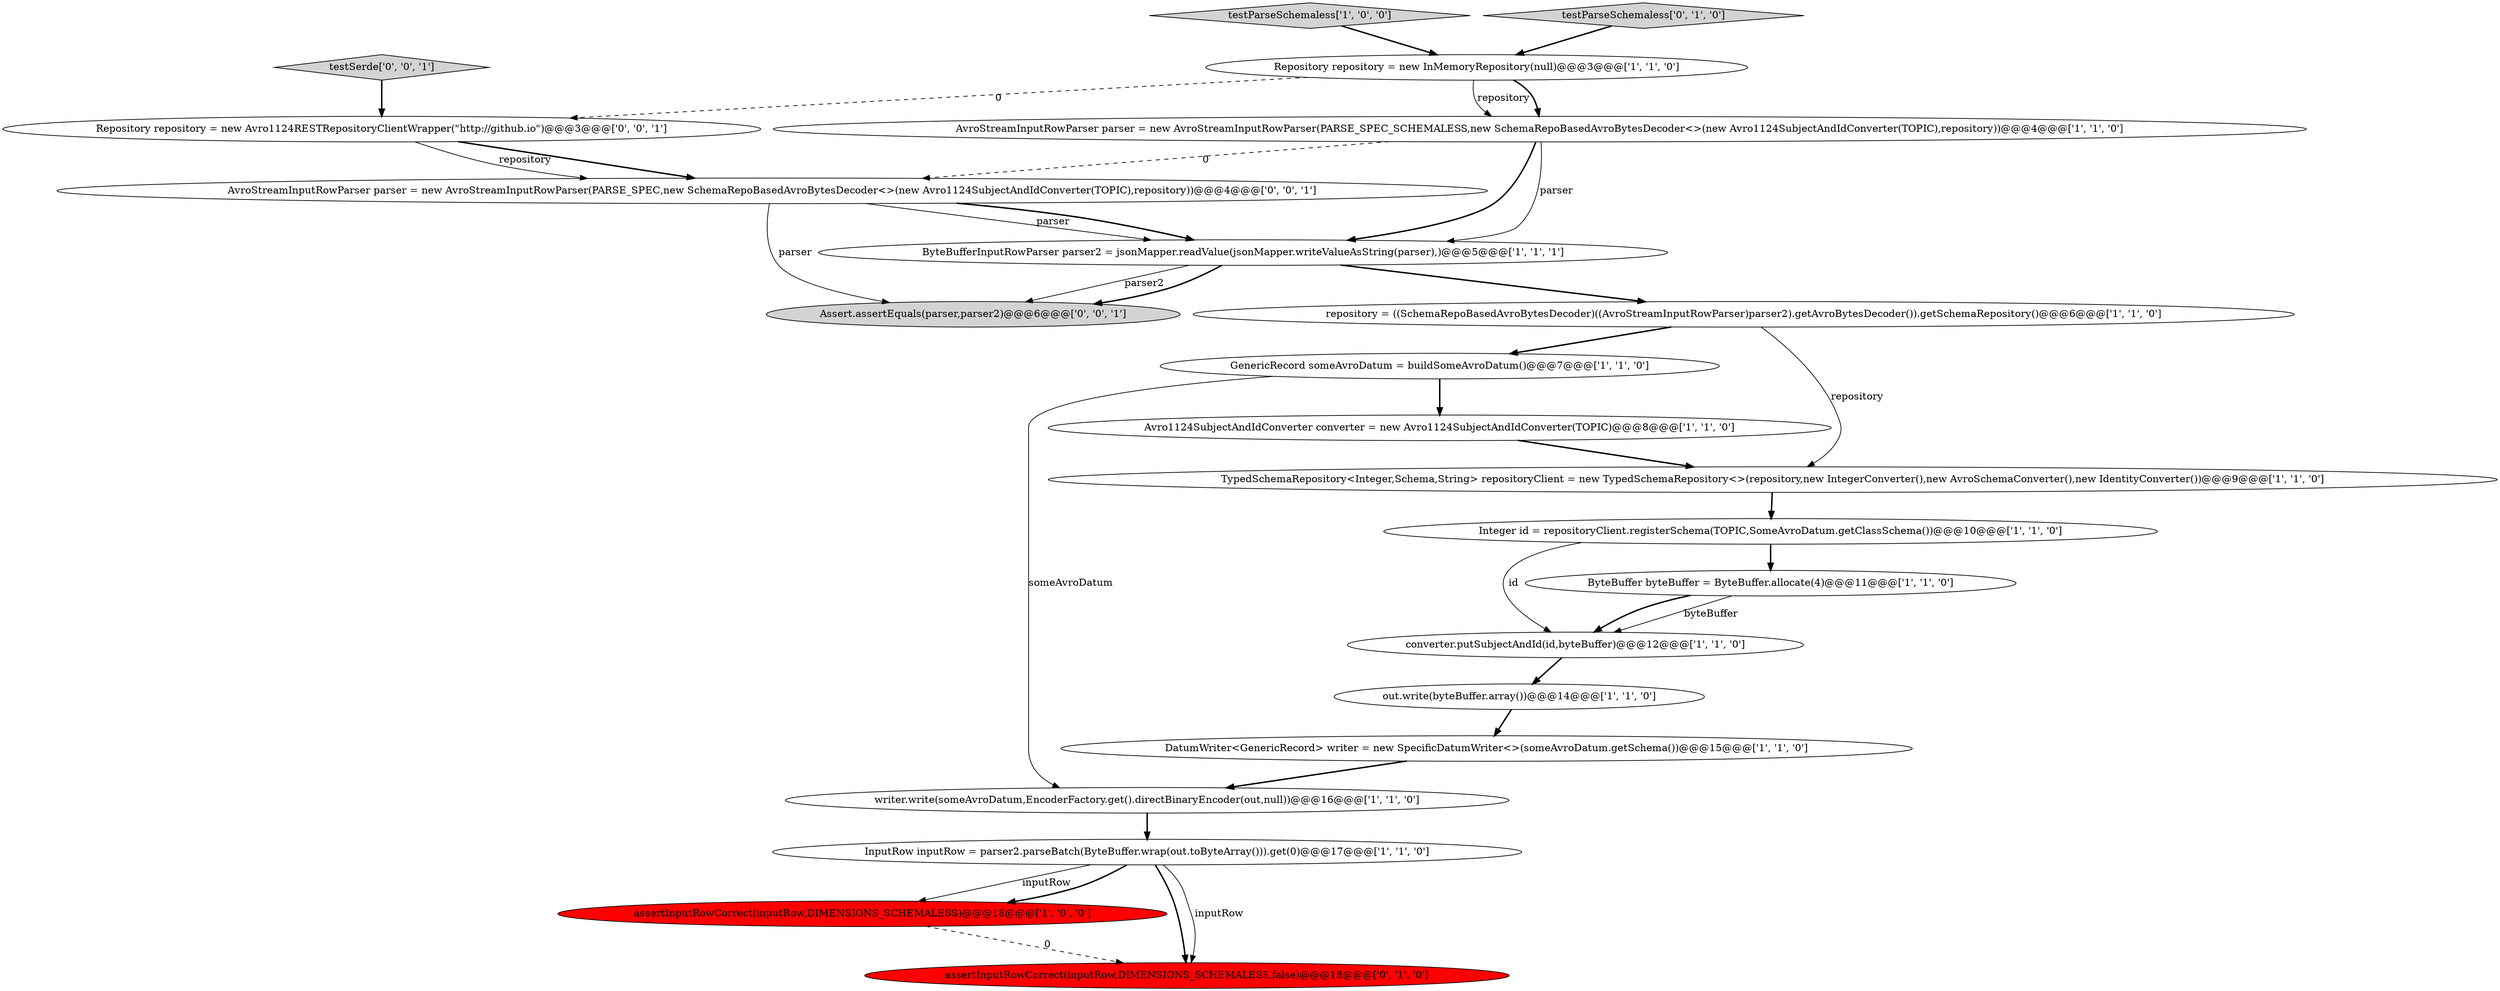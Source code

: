 digraph {
10 [style = filled, label = "assertInputRowCorrect(inputRow,DIMENSIONS_SCHEMALESS)@@@18@@@['1', '0', '0']", fillcolor = red, shape = ellipse image = "AAA1AAABBB1BBB"];
12 [style = filled, label = "InputRow inputRow = parser2.parseBatch(ByteBuffer.wrap(out.toByteArray())).get(0)@@@17@@@['1', '1', '0']", fillcolor = white, shape = ellipse image = "AAA0AAABBB1BBB"];
9 [style = filled, label = "DatumWriter<GenericRecord> writer = new SpecificDatumWriter<>(someAvroDatum.getSchema())@@@15@@@['1', '1', '0']", fillcolor = white, shape = ellipse image = "AAA0AAABBB1BBB"];
16 [style = filled, label = "assertInputRowCorrect(inputRow,DIMENSIONS_SCHEMALESS,false)@@@18@@@['0', '1', '0']", fillcolor = red, shape = ellipse image = "AAA1AAABBB2BBB"];
15 [style = filled, label = "repository = ((SchemaRepoBasedAvroBytesDecoder)((AvroStreamInputRowParser)parser2).getAvroBytesDecoder()).getSchemaRepository()@@@6@@@['1', '1', '0']", fillcolor = white, shape = ellipse image = "AAA0AAABBB1BBB"];
20 [style = filled, label = "testSerde['0', '0', '1']", fillcolor = lightgray, shape = diamond image = "AAA0AAABBB3BBB"];
0 [style = filled, label = "ByteBuffer byteBuffer = ByteBuffer.allocate(4)@@@11@@@['1', '1', '0']", fillcolor = white, shape = ellipse image = "AAA0AAABBB1BBB"];
11 [style = filled, label = "out.write(byteBuffer.array())@@@14@@@['1', '1', '0']", fillcolor = white, shape = ellipse image = "AAA0AAABBB1BBB"];
2 [style = filled, label = "Repository repository = new InMemoryRepository(null)@@@3@@@['1', '1', '0']", fillcolor = white, shape = ellipse image = "AAA0AAABBB1BBB"];
13 [style = filled, label = "testParseSchemaless['1', '0', '0']", fillcolor = lightgray, shape = diamond image = "AAA0AAABBB1BBB"];
4 [style = filled, label = "ByteBufferInputRowParser parser2 = jsonMapper.readValue(jsonMapper.writeValueAsString(parser),)@@@5@@@['1', '1', '1']", fillcolor = white, shape = ellipse image = "AAA0AAABBB1BBB"];
19 [style = filled, label = "AvroStreamInputRowParser parser = new AvroStreamInputRowParser(PARSE_SPEC,new SchemaRepoBasedAvroBytesDecoder<>(new Avro1124SubjectAndIdConverter(TOPIC),repository))@@@4@@@['0', '0', '1']", fillcolor = white, shape = ellipse image = "AAA0AAABBB3BBB"];
18 [style = filled, label = "Assert.assertEquals(parser,parser2)@@@6@@@['0', '0', '1']", fillcolor = lightgray, shape = ellipse image = "AAA0AAABBB3BBB"];
14 [style = filled, label = "AvroStreamInputRowParser parser = new AvroStreamInputRowParser(PARSE_SPEC_SCHEMALESS,new SchemaRepoBasedAvroBytesDecoder<>(new Avro1124SubjectAndIdConverter(TOPIC),repository))@@@4@@@['1', '1', '0']", fillcolor = white, shape = ellipse image = "AAA0AAABBB1BBB"];
3 [style = filled, label = "Avro1124SubjectAndIdConverter converter = new Avro1124SubjectAndIdConverter(TOPIC)@@@8@@@['1', '1', '0']", fillcolor = white, shape = ellipse image = "AAA0AAABBB1BBB"];
1 [style = filled, label = "converter.putSubjectAndId(id,byteBuffer)@@@12@@@['1', '1', '0']", fillcolor = white, shape = ellipse image = "AAA0AAABBB1BBB"];
7 [style = filled, label = "GenericRecord someAvroDatum = buildSomeAvroDatum()@@@7@@@['1', '1', '0']", fillcolor = white, shape = ellipse image = "AAA0AAABBB1BBB"];
21 [style = filled, label = "Repository repository = new Avro1124RESTRepositoryClientWrapper(\"http://github.io\")@@@3@@@['0', '0', '1']", fillcolor = white, shape = ellipse image = "AAA0AAABBB3BBB"];
8 [style = filled, label = "Integer id = repositoryClient.registerSchema(TOPIC,SomeAvroDatum.getClassSchema())@@@10@@@['1', '1', '0']", fillcolor = white, shape = ellipse image = "AAA0AAABBB1BBB"];
6 [style = filled, label = "writer.write(someAvroDatum,EncoderFactory.get().directBinaryEncoder(out,null))@@@16@@@['1', '1', '0']", fillcolor = white, shape = ellipse image = "AAA0AAABBB1BBB"];
5 [style = filled, label = "TypedSchemaRepository<Integer,Schema,String> repositoryClient = new TypedSchemaRepository<>(repository,new IntegerConverter(),new AvroSchemaConverter(),new IdentityConverter())@@@9@@@['1', '1', '0']", fillcolor = white, shape = ellipse image = "AAA0AAABBB1BBB"];
17 [style = filled, label = "testParseSchemaless['0', '1', '0']", fillcolor = lightgray, shape = diamond image = "AAA0AAABBB2BBB"];
5->8 [style = bold, label=""];
4->18 [style = solid, label="parser2"];
7->6 [style = solid, label="someAvroDatum"];
15->7 [style = bold, label=""];
21->19 [style = bold, label=""];
4->15 [style = bold, label=""];
2->14 [style = solid, label="repository"];
12->10 [style = solid, label="inputRow"];
4->18 [style = bold, label=""];
12->16 [style = bold, label=""];
15->5 [style = solid, label="repository"];
11->9 [style = bold, label=""];
7->3 [style = bold, label=""];
1->11 [style = bold, label=""];
9->6 [style = bold, label=""];
20->21 [style = bold, label=""];
8->0 [style = bold, label=""];
14->4 [style = solid, label="parser"];
3->5 [style = bold, label=""];
12->10 [style = bold, label=""];
17->2 [style = bold, label=""];
12->16 [style = solid, label="inputRow"];
2->21 [style = dashed, label="0"];
19->4 [style = solid, label="parser"];
0->1 [style = bold, label=""];
2->14 [style = bold, label=""];
21->19 [style = solid, label="repository"];
13->2 [style = bold, label=""];
14->19 [style = dashed, label="0"];
19->4 [style = bold, label=""];
10->16 [style = dashed, label="0"];
8->1 [style = solid, label="id"];
19->18 [style = solid, label="parser"];
0->1 [style = solid, label="byteBuffer"];
14->4 [style = bold, label=""];
6->12 [style = bold, label=""];
}
